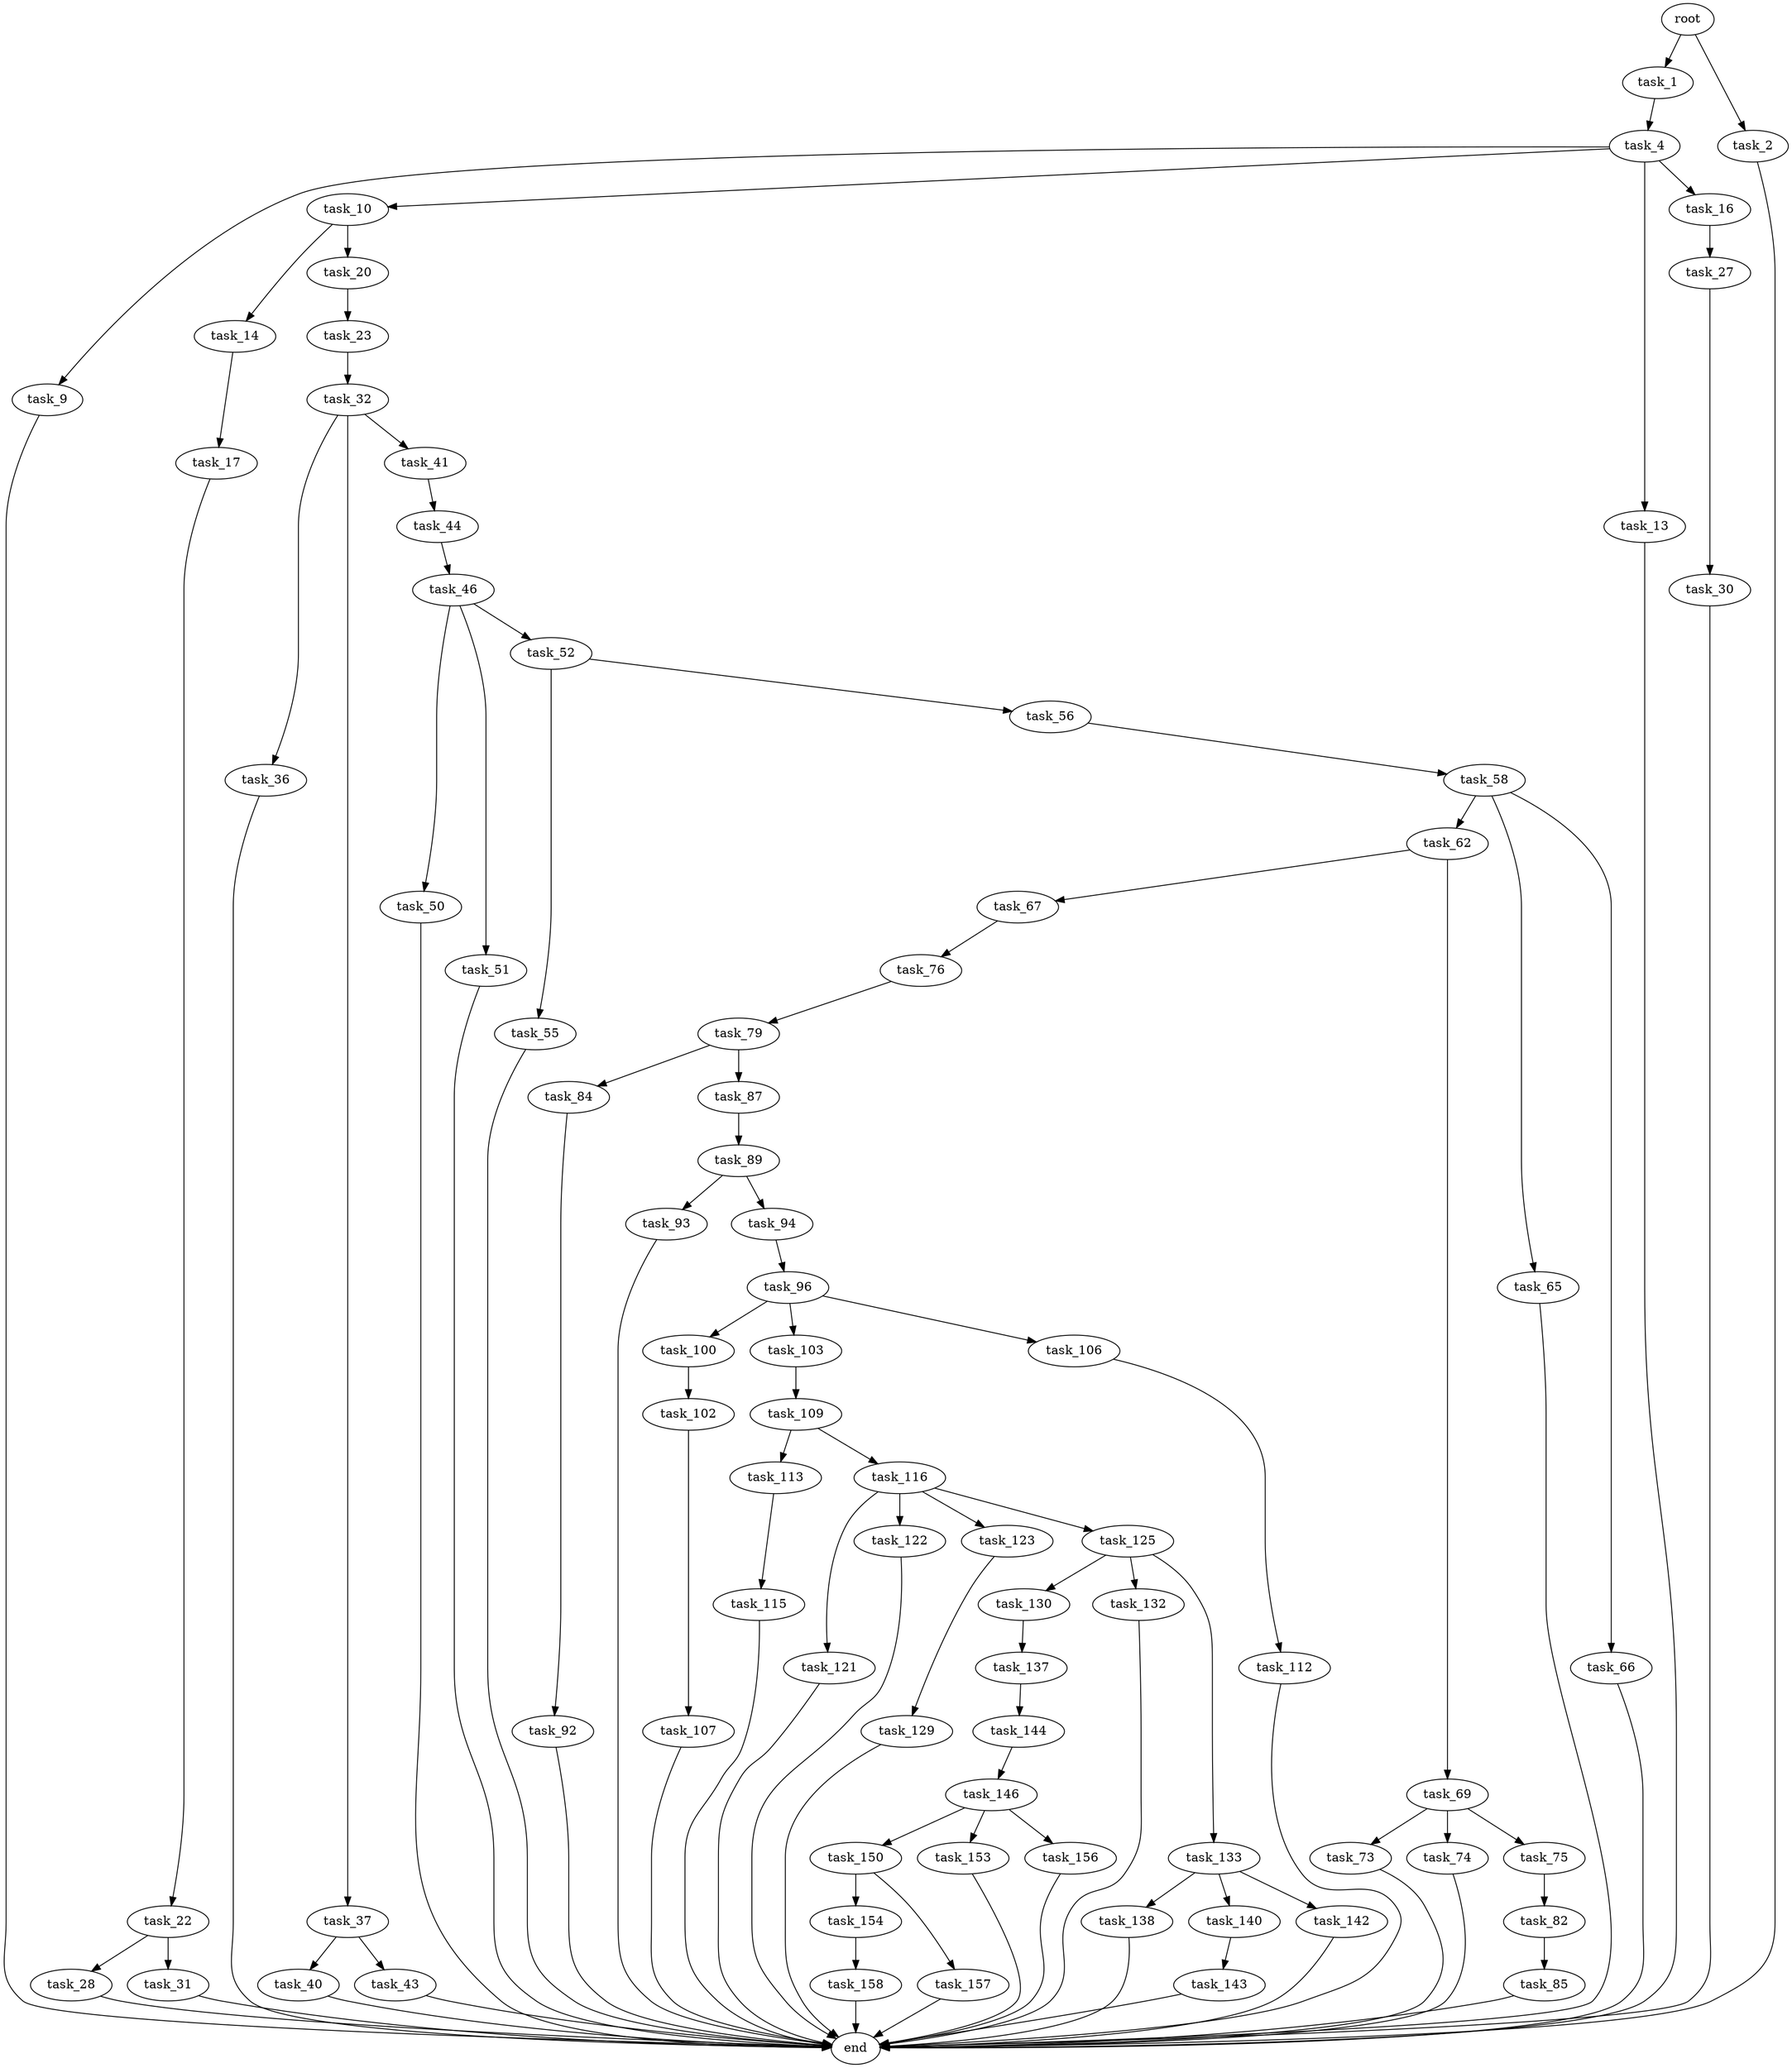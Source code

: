 digraph G {
  root [size="0.000000"];
  task_1 [size="569581097982.000000"];
  task_2 [size="368293445632.000000"];
  task_4 [size="5213815217.000000"];
  task_9 [size="1005615514.000000"];
  task_10 [size="704858408881.000000"];
  task_13 [size="28991029248.000000"];
  task_14 [size="8589934592.000000"];
  task_16 [size="75465258978.000000"];
  task_17 [size="86463299026.000000"];
  task_20 [size="14255077368.000000"];
  task_22 [size="808673923021.000000"];
  task_23 [size="367421064481.000000"];
  task_27 [size="6683879860.000000"];
  task_28 [size="170171888933.000000"];
  task_30 [size="135548837426.000000"];
  task_31 [size="1744924292.000000"];
  task_32 [size="46371852764.000000"];
  task_36 [size="111898091783.000000"];
  task_37 [size="78649954948.000000"];
  task_40 [size="1412085776162.000000"];
  task_41 [size="8589934592.000000"];
  task_43 [size="17624967658.000000"];
  task_44 [size="84065515662.000000"];
  task_46 [size="26002453179.000000"];
  task_50 [size="68719476736.000000"];
  task_51 [size="39591138281.000000"];
  task_52 [size="5197963271.000000"];
  task_55 [size="211335493481.000000"];
  task_56 [size="8298484969.000000"];
  task_58 [size="782757789696.000000"];
  task_62 [size="549755813888.000000"];
  task_65 [size="225939471327.000000"];
  task_66 [size="14403220479.000000"];
  task_67 [size="363010674398.000000"];
  task_69 [size="8038416016.000000"];
  task_73 [size="8589934592.000000"];
  task_74 [size="22144914305.000000"];
  task_75 [size="25295881880.000000"];
  task_76 [size="549755813888.000000"];
  task_79 [size="12984958887.000000"];
  task_82 [size="2814837716.000000"];
  task_84 [size="201079117056.000000"];
  task_85 [size="368293445632.000000"];
  task_87 [size="837768638.000000"];
  task_89 [size="455116618977.000000"];
  task_92 [size="549755813888.000000"];
  task_93 [size="9878540964.000000"];
  task_94 [size="10312625251.000000"];
  task_96 [size="28991029248.000000"];
  task_100 [size="7960347035.000000"];
  task_102 [size="68719476736.000000"];
  task_103 [size="28991029248.000000"];
  task_106 [size="81704208041.000000"];
  task_107 [size="5566863331.000000"];
  task_109 [size="9013359870.000000"];
  task_112 [size="10407875252.000000"];
  task_113 [size="28991029248.000000"];
  task_115 [size="68556324169.000000"];
  task_116 [size="94702318719.000000"];
  task_121 [size="822248784564.000000"];
  task_122 [size="15314453666.000000"];
  task_123 [size="839543895.000000"];
  task_125 [size="368293445632.000000"];
  task_129 [size="2834753403.000000"];
  task_130 [size="68719476736.000000"];
  task_132 [size="40379085062.000000"];
  task_133 [size="14200855729.000000"];
  task_137 [size="782757789696.000000"];
  task_138 [size="939995980.000000"];
  task_140 [size="124393583077.000000"];
  task_142 [size="1325125862.000000"];
  task_143 [size="12889101511.000000"];
  task_144 [size="368293445632.000000"];
  task_146 [size="13712584913.000000"];
  task_150 [size="239437602563.000000"];
  task_153 [size="46355296995.000000"];
  task_154 [size="153416665189.000000"];
  task_156 [size="268698890785.000000"];
  task_157 [size="38227460821.000000"];
  task_158 [size="116407538908.000000"];
  end [size="0.000000"];

  root -> task_1 [size="1.000000"];
  root -> task_2 [size="1.000000"];
  task_1 -> task_4 [size="411041792.000000"];
  task_2 -> end [size="1.000000"];
  task_4 -> task_9 [size="536870912.000000"];
  task_4 -> task_10 [size="536870912.000000"];
  task_4 -> task_13 [size="536870912.000000"];
  task_4 -> task_16 [size="536870912.000000"];
  task_9 -> end [size="1.000000"];
  task_10 -> task_14 [size="536870912.000000"];
  task_10 -> task_20 [size="536870912.000000"];
  task_13 -> end [size="1.000000"];
  task_14 -> task_17 [size="33554432.000000"];
  task_16 -> task_27 [size="75497472.000000"];
  task_17 -> task_22 [size="134217728.000000"];
  task_20 -> task_23 [size="411041792.000000"];
  task_22 -> task_28 [size="679477248.000000"];
  task_22 -> task_31 [size="679477248.000000"];
  task_23 -> task_32 [size="301989888.000000"];
  task_27 -> task_30 [size="209715200.000000"];
  task_28 -> end [size="1.000000"];
  task_30 -> end [size="1.000000"];
  task_31 -> end [size="1.000000"];
  task_32 -> task_36 [size="75497472.000000"];
  task_32 -> task_37 [size="75497472.000000"];
  task_32 -> task_41 [size="75497472.000000"];
  task_36 -> end [size="1.000000"];
  task_37 -> task_40 [size="75497472.000000"];
  task_37 -> task_43 [size="75497472.000000"];
  task_40 -> end [size="1.000000"];
  task_41 -> task_44 [size="33554432.000000"];
  task_43 -> end [size="1.000000"];
  task_44 -> task_46 [size="301989888.000000"];
  task_46 -> task_50 [size="838860800.000000"];
  task_46 -> task_51 [size="838860800.000000"];
  task_46 -> task_52 [size="838860800.000000"];
  task_50 -> end [size="1.000000"];
  task_51 -> end [size="1.000000"];
  task_52 -> task_55 [size="134217728.000000"];
  task_52 -> task_56 [size="134217728.000000"];
  task_55 -> end [size="1.000000"];
  task_56 -> task_58 [size="134217728.000000"];
  task_58 -> task_62 [size="679477248.000000"];
  task_58 -> task_65 [size="679477248.000000"];
  task_58 -> task_66 [size="679477248.000000"];
  task_62 -> task_67 [size="536870912.000000"];
  task_62 -> task_69 [size="536870912.000000"];
  task_65 -> end [size="1.000000"];
  task_66 -> end [size="1.000000"];
  task_67 -> task_76 [size="536870912.000000"];
  task_69 -> task_73 [size="679477248.000000"];
  task_69 -> task_74 [size="679477248.000000"];
  task_69 -> task_75 [size="679477248.000000"];
  task_73 -> end [size="1.000000"];
  task_74 -> end [size="1.000000"];
  task_75 -> task_82 [size="679477248.000000"];
  task_76 -> task_79 [size="536870912.000000"];
  task_79 -> task_84 [size="209715200.000000"];
  task_79 -> task_87 [size="209715200.000000"];
  task_82 -> task_85 [size="134217728.000000"];
  task_84 -> task_92 [size="301989888.000000"];
  task_85 -> end [size="1.000000"];
  task_87 -> task_89 [size="33554432.000000"];
  task_89 -> task_93 [size="301989888.000000"];
  task_89 -> task_94 [size="301989888.000000"];
  task_92 -> end [size="1.000000"];
  task_93 -> end [size="1.000000"];
  task_94 -> task_96 [size="209715200.000000"];
  task_96 -> task_100 [size="75497472.000000"];
  task_96 -> task_103 [size="75497472.000000"];
  task_96 -> task_106 [size="75497472.000000"];
  task_100 -> task_102 [size="679477248.000000"];
  task_102 -> task_107 [size="134217728.000000"];
  task_103 -> task_109 [size="75497472.000000"];
  task_106 -> task_112 [size="75497472.000000"];
  task_107 -> end [size="1.000000"];
  task_109 -> task_113 [size="679477248.000000"];
  task_109 -> task_116 [size="679477248.000000"];
  task_112 -> end [size="1.000000"];
  task_113 -> task_115 [size="75497472.000000"];
  task_115 -> end [size="1.000000"];
  task_116 -> task_121 [size="134217728.000000"];
  task_116 -> task_122 [size="134217728.000000"];
  task_116 -> task_123 [size="134217728.000000"];
  task_116 -> task_125 [size="134217728.000000"];
  task_121 -> end [size="1.000000"];
  task_122 -> end [size="1.000000"];
  task_123 -> task_129 [size="33554432.000000"];
  task_125 -> task_130 [size="411041792.000000"];
  task_125 -> task_132 [size="411041792.000000"];
  task_125 -> task_133 [size="411041792.000000"];
  task_129 -> end [size="1.000000"];
  task_130 -> task_137 [size="134217728.000000"];
  task_132 -> end [size="1.000000"];
  task_133 -> task_138 [size="301989888.000000"];
  task_133 -> task_140 [size="301989888.000000"];
  task_133 -> task_142 [size="301989888.000000"];
  task_137 -> task_144 [size="679477248.000000"];
  task_138 -> end [size="1.000000"];
  task_140 -> task_143 [size="536870912.000000"];
  task_142 -> end [size="1.000000"];
  task_143 -> end [size="1.000000"];
  task_144 -> task_146 [size="411041792.000000"];
  task_146 -> task_150 [size="536870912.000000"];
  task_146 -> task_153 [size="536870912.000000"];
  task_146 -> task_156 [size="536870912.000000"];
  task_150 -> task_154 [size="411041792.000000"];
  task_150 -> task_157 [size="411041792.000000"];
  task_153 -> end [size="1.000000"];
  task_154 -> task_158 [size="134217728.000000"];
  task_156 -> end [size="1.000000"];
  task_157 -> end [size="1.000000"];
  task_158 -> end [size="1.000000"];
}
